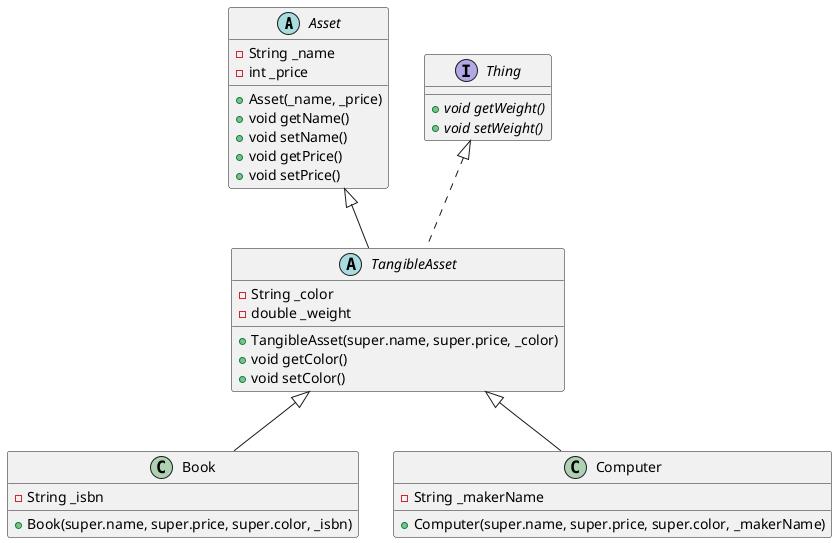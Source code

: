 @startuml
abstract class Asset {
    - String _name
    - int _price

    + Asset(_name, _price)
    + void getName()
    + void setName()
    + void getPrice()
    + void setPrice()
}

abstract class TangibleAsset extends Asset implements Thing {
    - String _color
    - double _weight
    + TangibleAsset(super.name, super.price, _color)
    + void getColor()
    + void setColor()
}

class Book extends TangibleAsset {
    - String _isbn

    + Book(super.name, super.price, super.color, _isbn)
}

class Computer extends TangibleAsset {
    - String _makerName

    + Computer(super.name, super.price, super.color, _makerName)
}

interface Thing {
    {abstract} + void getWeight()
    {abstract} + void setWeight()
}
@enduml